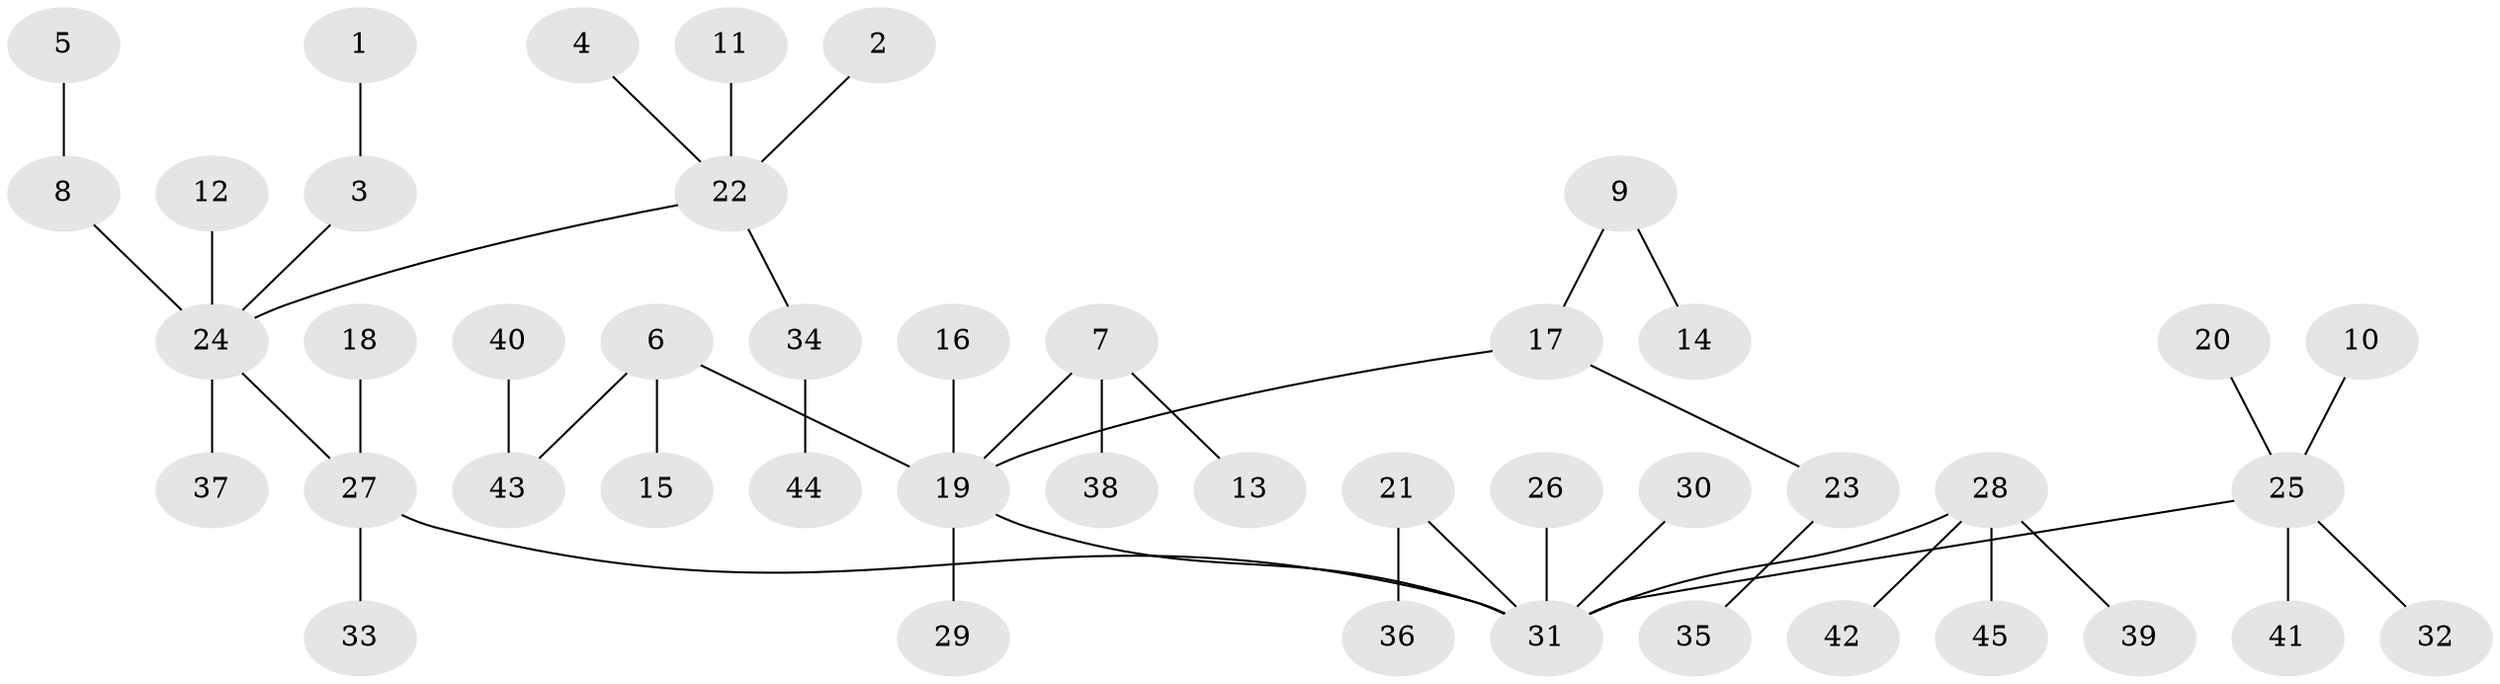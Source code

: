 // original degree distribution, {3: 0.1348314606741573, 7: 0.011235955056179775, 6: 0.02247191011235955, 4: 0.0449438202247191, 5: 0.033707865168539325, 1: 0.4943820224719101, 2: 0.25842696629213485}
// Generated by graph-tools (version 1.1) at 2025/50/03/09/25 03:50:24]
// undirected, 45 vertices, 44 edges
graph export_dot {
graph [start="1"]
  node [color=gray90,style=filled];
  1;
  2;
  3;
  4;
  5;
  6;
  7;
  8;
  9;
  10;
  11;
  12;
  13;
  14;
  15;
  16;
  17;
  18;
  19;
  20;
  21;
  22;
  23;
  24;
  25;
  26;
  27;
  28;
  29;
  30;
  31;
  32;
  33;
  34;
  35;
  36;
  37;
  38;
  39;
  40;
  41;
  42;
  43;
  44;
  45;
  1 -- 3 [weight=1.0];
  2 -- 22 [weight=1.0];
  3 -- 24 [weight=1.0];
  4 -- 22 [weight=1.0];
  5 -- 8 [weight=1.0];
  6 -- 15 [weight=1.0];
  6 -- 19 [weight=1.0];
  6 -- 43 [weight=1.0];
  7 -- 13 [weight=1.0];
  7 -- 19 [weight=1.0];
  7 -- 38 [weight=1.0];
  8 -- 24 [weight=1.0];
  9 -- 14 [weight=1.0];
  9 -- 17 [weight=1.0];
  10 -- 25 [weight=1.0];
  11 -- 22 [weight=1.0];
  12 -- 24 [weight=1.0];
  16 -- 19 [weight=1.0];
  17 -- 19 [weight=1.0];
  17 -- 23 [weight=1.0];
  18 -- 27 [weight=1.0];
  19 -- 29 [weight=1.0];
  19 -- 31 [weight=1.0];
  20 -- 25 [weight=1.0];
  21 -- 31 [weight=1.0];
  21 -- 36 [weight=1.0];
  22 -- 24 [weight=1.0];
  22 -- 34 [weight=1.0];
  23 -- 35 [weight=1.0];
  24 -- 27 [weight=1.0];
  24 -- 37 [weight=1.0];
  25 -- 31 [weight=1.0];
  25 -- 32 [weight=1.0];
  25 -- 41 [weight=1.0];
  26 -- 31 [weight=1.0];
  27 -- 31 [weight=1.0];
  27 -- 33 [weight=1.0];
  28 -- 31 [weight=1.0];
  28 -- 39 [weight=1.0];
  28 -- 42 [weight=1.0];
  28 -- 45 [weight=1.0];
  30 -- 31 [weight=1.0];
  34 -- 44 [weight=1.0];
  40 -- 43 [weight=1.0];
}
